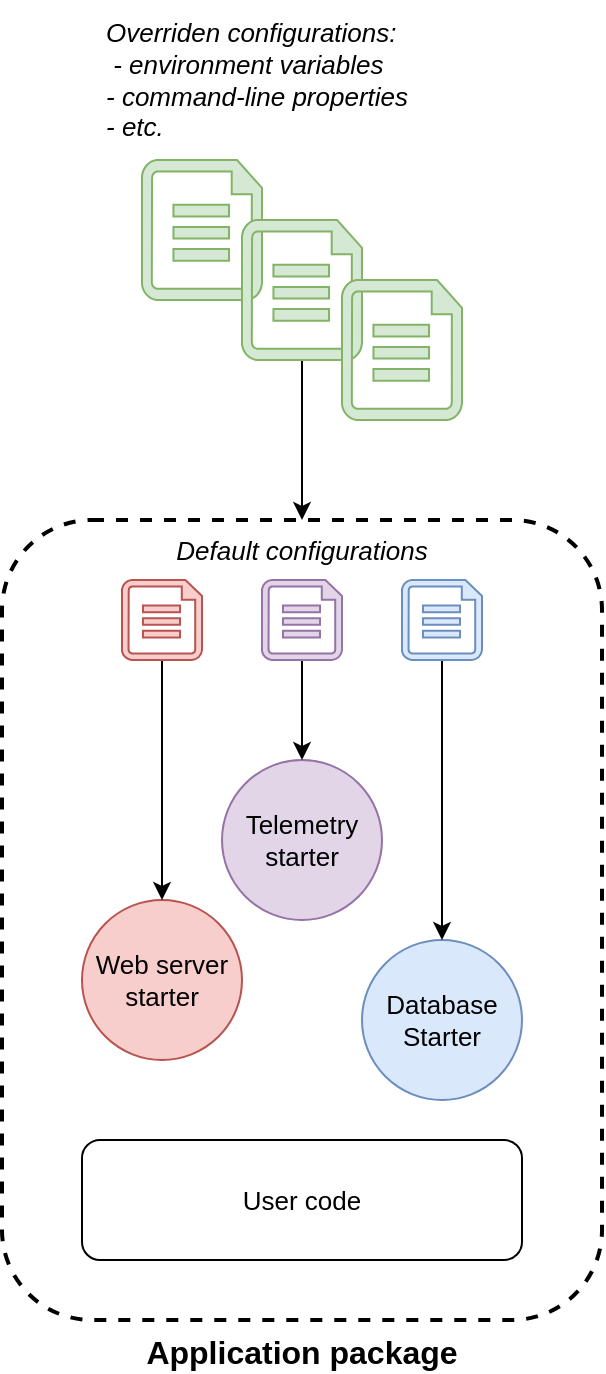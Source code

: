 <mxfile version="17.2.4" type="device"><diagram id="dgcx4jm95RhXF6NBjyy5" name="Page-1"><mxGraphModel dx="1422" dy="715" grid="1" gridSize="10" guides="1" tooltips="1" connect="1" arrows="1" fold="1" page="1" pageScale="1" pageWidth="850" pageHeight="1100" math="0" shadow="0"><root><mxCell id="0"/><mxCell id="1" parent="0"/><mxCell id="YHYskNIIoxLxkN290_Ew-14" value="Application package" style="rounded=1;whiteSpace=wrap;html=1;fillColor=none;strokeWidth=2;dashed=1;fontStyle=1;labelPosition=center;verticalLabelPosition=bottom;align=center;verticalAlign=top;fontSize=16;" vertex="1" parent="1"><mxGeometry x="240" y="290" width="300" height="400" as="geometry"/></mxCell><mxCell id="YHYskNIIoxLxkN290_Ew-1" value="" style="verticalLabelPosition=bottom;html=1;verticalAlign=top;align=center;strokeColor=#82b366;fillColor=#d5e8d4;shape=mxgraph.azure.cloud_services_configuration_file;pointerEvents=1;" vertex="1" parent="1"><mxGeometry x="310" y="110" width="60" height="70" as="geometry"/></mxCell><mxCell id="YHYskNIIoxLxkN290_Ew-4" value="Web server&lt;br style=&quot;font-size: 13px;&quot;&gt;&lt;div style=&quot;font-size: 13px;&quot;&gt;starter&lt;/div&gt;" style="ellipse;whiteSpace=wrap;html=1;aspect=fixed;fillColor=#f8cecc;strokeColor=#b85450;fontSize=13;" vertex="1" parent="1"><mxGeometry x="280" y="480" width="80" height="80" as="geometry"/></mxCell><mxCell id="YHYskNIIoxLxkN290_Ew-5" value="Database&lt;br style=&quot;font-size: 13px;&quot;&gt;&lt;div style=&quot;font-size: 13px;&quot;&gt;Starter&lt;/div&gt;" style="ellipse;whiteSpace=wrap;html=1;aspect=fixed;fillColor=#dae8fc;strokeColor=#6c8ebf;direction=south;fontSize=13;" vertex="1" parent="1"><mxGeometry x="420" y="500" width="80" height="80" as="geometry"/></mxCell><mxCell id="YHYskNIIoxLxkN290_Ew-6" value="Telemetry&lt;br style=&quot;font-size: 13px;&quot;&gt;starter" style="ellipse;whiteSpace=wrap;html=1;aspect=fixed;fillColor=#e1d5e7;strokeColor=#9673a6;fontSize=13;" vertex="1" parent="1"><mxGeometry x="350" y="410" width="80" height="80" as="geometry"/></mxCell><mxCell id="YHYskNIIoxLxkN290_Ew-7" value="User code" style="rounded=1;whiteSpace=wrap;html=1;fontSize=13;" vertex="1" parent="1"><mxGeometry x="280" y="600" width="220" height="60" as="geometry"/></mxCell><mxCell id="YHYskNIIoxLxkN290_Ew-9" style="edgeStyle=orthogonalEdgeStyle;rounded=0;orthogonalLoop=1;jettySize=auto;html=1;exitX=0.5;exitY=1;exitDx=0;exitDy=0;exitPerimeter=0;entryX=0.5;entryY=0;entryDx=0;entryDy=0;" edge="1" parent="1" source="YHYskNIIoxLxkN290_Ew-8" target="YHYskNIIoxLxkN290_Ew-4"><mxGeometry relative="1" as="geometry"/></mxCell><mxCell id="YHYskNIIoxLxkN290_Ew-8" value="" style="verticalLabelPosition=bottom;html=1;verticalAlign=top;align=center;strokeColor=#b85450;fillColor=#f8cecc;shape=mxgraph.azure.cloud_services_configuration_file;pointerEvents=1;" vertex="1" parent="1"><mxGeometry x="300" y="320" width="40" height="40" as="geometry"/></mxCell><mxCell id="YHYskNIIoxLxkN290_Ew-11" style="edgeStyle=orthogonalEdgeStyle;rounded=0;orthogonalLoop=1;jettySize=auto;html=1;exitX=0.5;exitY=1;exitDx=0;exitDy=0;exitPerimeter=0;entryX=0.5;entryY=0;entryDx=0;entryDy=0;" edge="1" parent="1" source="YHYskNIIoxLxkN290_Ew-10" target="YHYskNIIoxLxkN290_Ew-6"><mxGeometry relative="1" as="geometry"/></mxCell><mxCell id="YHYskNIIoxLxkN290_Ew-10" value="" style="verticalLabelPosition=bottom;html=1;verticalAlign=top;align=center;strokeColor=#9673a6;fillColor=#e1d5e7;shape=mxgraph.azure.cloud_services_configuration_file;pointerEvents=1;" vertex="1" parent="1"><mxGeometry x="370" y="320" width="40" height="40" as="geometry"/></mxCell><mxCell id="YHYskNIIoxLxkN290_Ew-13" style="edgeStyle=orthogonalEdgeStyle;rounded=0;orthogonalLoop=1;jettySize=auto;html=1;exitX=0.5;exitY=1;exitDx=0;exitDy=0;exitPerimeter=0;" edge="1" parent="1" source="YHYskNIIoxLxkN290_Ew-12" target="YHYskNIIoxLxkN290_Ew-5"><mxGeometry relative="1" as="geometry"/></mxCell><mxCell id="YHYskNIIoxLxkN290_Ew-12" value="" style="verticalLabelPosition=bottom;html=1;verticalAlign=top;align=center;strokeColor=#6c8ebf;fillColor=#dae8fc;shape=mxgraph.azure.cloud_services_configuration_file;pointerEvents=1;" vertex="1" parent="1"><mxGeometry x="440" y="320" width="40" height="40" as="geometry"/></mxCell><mxCell id="YHYskNIIoxLxkN290_Ew-16" value="Default configurations" style="text;html=1;strokeColor=none;fillColor=none;align=center;verticalAlign=middle;whiteSpace=wrap;rounded=0;dashed=1;fontSize=13;fontStyle=2" vertex="1" parent="1"><mxGeometry x="300" y="290" width="180" height="30" as="geometry"/></mxCell><mxCell id="YHYskNIIoxLxkN290_Ew-20" style="edgeStyle=orthogonalEdgeStyle;rounded=0;orthogonalLoop=1;jettySize=auto;html=1;exitX=0.5;exitY=1;exitDx=0;exitDy=0;exitPerimeter=0;entryX=0.5;entryY=0;entryDx=0;entryDy=0;fontSize=13;" edge="1" parent="1" source="YHYskNIIoxLxkN290_Ew-17" target="YHYskNIIoxLxkN290_Ew-14"><mxGeometry relative="1" as="geometry"/></mxCell><mxCell id="YHYskNIIoxLxkN290_Ew-17" value="" style="verticalLabelPosition=bottom;html=1;verticalAlign=top;align=center;strokeColor=#82b366;fillColor=#d5e8d4;shape=mxgraph.azure.cloud_services_configuration_file;pointerEvents=1;" vertex="1" parent="1"><mxGeometry x="360" y="140" width="60" height="70" as="geometry"/></mxCell><mxCell id="YHYskNIIoxLxkN290_Ew-18" value="" style="verticalLabelPosition=bottom;html=1;verticalAlign=top;align=center;strokeColor=#82b366;fillColor=#d5e8d4;shape=mxgraph.azure.cloud_services_configuration_file;pointerEvents=1;" vertex="1" parent="1"><mxGeometry x="410" y="170" width="60" height="70" as="geometry"/></mxCell><mxCell id="YHYskNIIoxLxkN290_Ew-19" value="Overriden configurations:&lt;br&gt;&amp;nbsp;- environment variables&lt;br&gt;- command-line properties&lt;br&gt;- etc." style="text;html=1;strokeColor=none;fillColor=none;align=left;verticalAlign=middle;whiteSpace=wrap;rounded=0;dashed=1;fontSize=13;fontStyle=2" vertex="1" parent="1"><mxGeometry x="290" y="30" width="210" height="80" as="geometry"/></mxCell></root></mxGraphModel></diagram></mxfile>